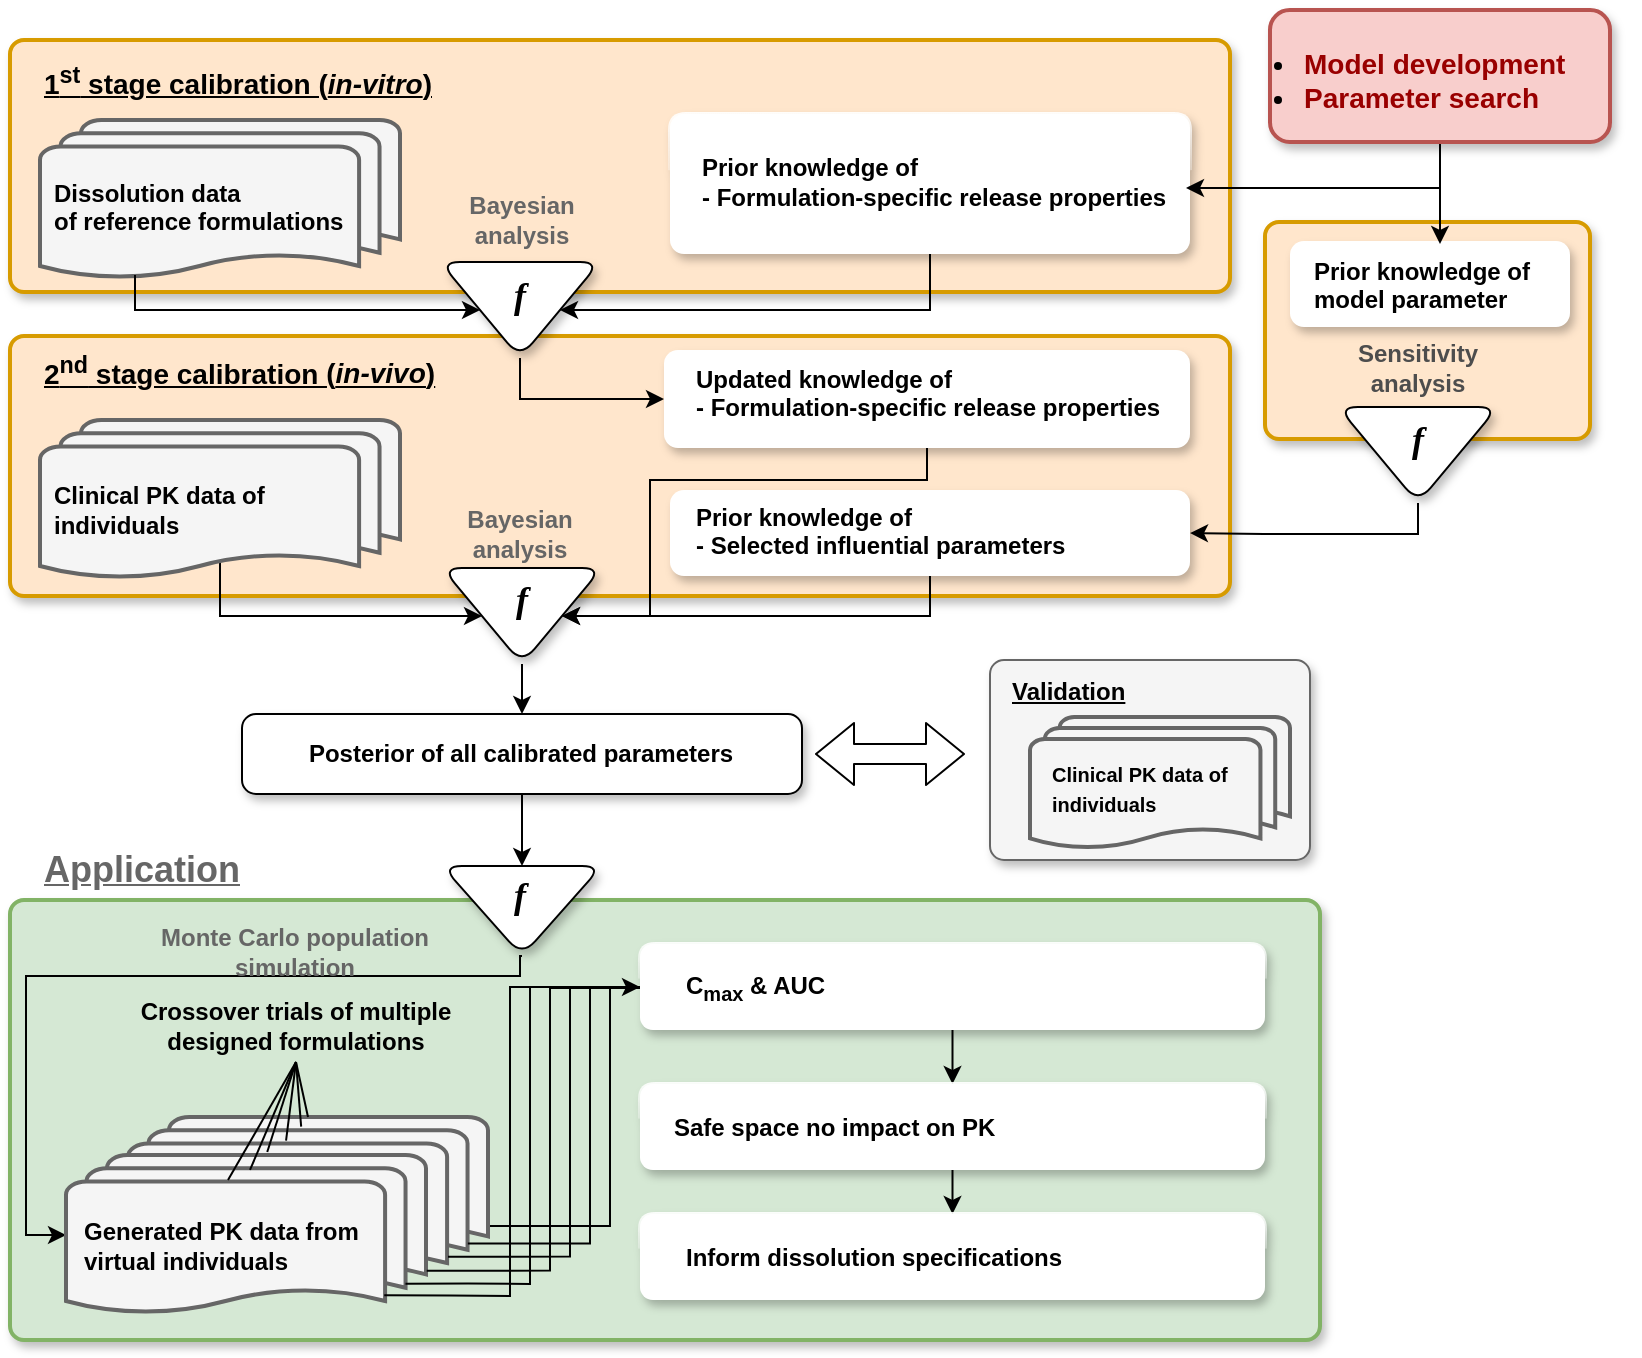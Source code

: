 <mxfile version="12.9.6" type="github">
  <diagram id="t7Irym4Ax3fzfUFPaMWq" name="Page-1">
    <mxGraphModel dx="1422" dy="779" grid="1" gridSize="10" guides="1" tooltips="1" connect="1" arrows="1" fold="1" page="1" pageScale="1" pageWidth="1100" pageHeight="850" math="0" shadow="0">
      <root>
        <mxCell id="0" />
        <mxCell id="1" parent="0" />
        <mxCell id="2Wf-NHqIdN6HAQU8RHkt-36" value="" style="rounded=1;whiteSpace=wrap;html=1;absoluteArcSize=1;arcSize=14;strokeWidth=2;shadow=1;align=left;fillColor=#d5e8d4;strokeColor=#82b366;" parent="1" vertex="1">
          <mxGeometry x="40" y="465" width="655" height="220" as="geometry" />
        </mxCell>
        <mxCell id="2Wf-NHqIdN6HAQU8RHkt-53" value="" style="edgeStyle=orthogonalEdgeStyle;rounded=0;orthogonalLoop=1;jettySize=auto;html=1;entryX=0;entryY=0.5;entryDx=0;entryDy=0;endArrow=none;endFill=0;exitX=1.002;exitY=0.681;exitDx=0;exitDy=0;exitPerimeter=0;" parent="1" source="2Wf-NHqIdN6HAQU8RHkt-41" target="2Wf-NHqIdN6HAQU8RHkt-42" edge="1">
          <mxGeometry relative="1" as="geometry">
            <mxPoint x="279.0" y="613.5" as="sourcePoint" />
            <mxPoint x="350.0" y="520.5" as="targetPoint" />
            <Array as="points">
              <mxPoint x="340" y="628" />
              <mxPoint x="340" y="509" />
              <mxPoint x="355" y="509" />
            </Array>
          </mxGeometry>
        </mxCell>
        <mxCell id="2Wf-NHqIdN6HAQU8RHkt-41" value="" style="strokeWidth=2;html=1;shape=mxgraph.flowchart.multi-document;whiteSpace=wrap;fillColor=#f5f5f5;strokeColor=#666666;fontColor=#333333;" parent="1" vertex="1">
          <mxGeometry x="99" y="573.5" width="180" height="80" as="geometry" />
        </mxCell>
        <mxCell id="2Wf-NHqIdN6HAQU8RHkt-21" value="" style="rounded=1;whiteSpace=wrap;html=1;absoluteArcSize=1;arcSize=14;strokeWidth=2;shadow=1;align=left;fillColor=#ffe6cc;strokeColor=#d79b00;" parent="1" vertex="1">
          <mxGeometry x="40" y="183" width="610" height="130" as="geometry" />
        </mxCell>
        <mxCell id="2Wf-NHqIdN6HAQU8RHkt-18" value="" style="rounded=1;whiteSpace=wrap;html=1;absoluteArcSize=1;arcSize=14;strokeWidth=2;shadow=1;align=left;fillColor=#ffe6cc;strokeColor=#d79b00;" parent="1" vertex="1">
          <mxGeometry x="40" y="35" width="610" height="126" as="geometry" />
        </mxCell>
        <mxCell id="gM90bsnOBTq26xYd50Tb-45" style="edgeStyle=orthogonalEdgeStyle;rounded=0;orthogonalLoop=1;jettySize=auto;html=1;exitX=0.5;exitY=1;exitDx=0;exitDy=0;entryX=0.5;entryY=0;entryDx=0;entryDy=0;" parent="1" source="2Wf-NHqIdN6HAQU8RHkt-15" target="gM90bsnOBTq26xYd50Tb-41" edge="1">
          <mxGeometry relative="1" as="geometry">
            <Array as="points">
              <mxPoint x="500" y="170" />
            </Array>
          </mxGeometry>
        </mxCell>
        <mxCell id="2Wf-NHqIdN6HAQU8RHkt-15" value="" style="rounded=1;whiteSpace=wrap;html=1;absoluteArcSize=1;arcSize=14;strokeWidth=2;align=left;shadow=1;glass=1;strokeColor=none;" parent="1" vertex="1">
          <mxGeometry x="370" y="72" width="260" height="70" as="geometry" />
        </mxCell>
        <mxCell id="2Wf-NHqIdN6HAQU8RHkt-13" value="" style="rounded=1;whiteSpace=wrap;html=1;absoluteArcSize=1;arcSize=14;strokeWidth=2;align=left;shadow=1;strokeColor=none;" parent="1" vertex="1">
          <mxGeometry x="367" y="190" width="263" height="49" as="geometry" />
        </mxCell>
        <mxCell id="gM90bsnOBTq26xYd50Tb-40" style="edgeStyle=orthogonalEdgeStyle;rounded=0;orthogonalLoop=1;jettySize=auto;html=1;exitX=0.5;exitY=0.88;exitDx=0;exitDy=0;exitPerimeter=0;" parent="1" source="2Wf-NHqIdN6HAQU8RHkt-7" target="2Wf-NHqIdN6HAQU8RHkt-16" edge="1">
          <mxGeometry relative="1" as="geometry">
            <Array as="points">
              <mxPoint x="145" y="323" />
            </Array>
          </mxGeometry>
        </mxCell>
        <mxCell id="2Wf-NHqIdN6HAQU8RHkt-7" value="" style="strokeWidth=2;html=1;shape=mxgraph.flowchart.multi-document;whiteSpace=wrap;fillColor=#f5f5f5;strokeColor=#666666;fontColor=#333333;" parent="1" vertex="1">
          <mxGeometry x="55" y="225" width="180" height="80" as="geometry" />
        </mxCell>
        <mxCell id="2Wf-NHqIdN6HAQU8RHkt-3" value="" style="strokeWidth=2;html=1;shape=mxgraph.flowchart.multi-document;whiteSpace=wrap;fillColor=#f5f5f5;strokeColor=#666666;fontColor=#333333;" parent="1" vertex="1">
          <mxGeometry x="55" y="75" width="180" height="80" as="geometry" />
        </mxCell>
        <mxCell id="2Wf-NHqIdN6HAQU8RHkt-5" value="&lt;b&gt;Clinical PK data of individuals&lt;/b&gt;" style="text;html=1;strokeColor=none;fillColor=none;align=left;verticalAlign=middle;whiteSpace=wrap;rounded=0;" parent="1" vertex="1">
          <mxGeometry x="60" y="255" width="130" height="30" as="geometry" />
        </mxCell>
        <mxCell id="gM90bsnOBTq26xYd50Tb-43" style="edgeStyle=orthogonalEdgeStyle;rounded=0;orthogonalLoop=1;jettySize=auto;html=1;exitX=0.25;exitY=1;exitDx=0;exitDy=0;entryX=0.5;entryY=1;entryDx=0;entryDy=0;" parent="1" source="2Wf-NHqIdN6HAQU8RHkt-6" target="gM90bsnOBTq26xYd50Tb-41" edge="1">
          <mxGeometry relative="1" as="geometry">
            <Array as="points">
              <mxPoint x="103" y="170" />
            </Array>
          </mxGeometry>
        </mxCell>
        <mxCell id="2Wf-NHqIdN6HAQU8RHkt-6" value="&lt;div&gt;&lt;b&gt;Dissolution data &lt;br&gt;&lt;/b&gt;&lt;/div&gt;&lt;div&gt;&lt;b&gt;of reference formulations&lt;/b&gt;&lt;/div&gt;" style="text;html=1;" parent="1" vertex="1">
          <mxGeometry x="60" y="97.5" width="170" height="55" as="geometry" />
        </mxCell>
        <mxCell id="gM90bsnOBTq26xYd50Tb-36" style="edgeStyle=orthogonalEdgeStyle;rounded=0;orthogonalLoop=1;jettySize=auto;html=1;exitX=0.5;exitY=1;exitDx=0;exitDy=0;entryX=0.5;entryY=0;entryDx=0;entryDy=0;" parent="1" source="2Wf-NHqIdN6HAQU8RHkt-13" target="2Wf-NHqIdN6HAQU8RHkt-16" edge="1">
          <mxGeometry relative="1" as="geometry">
            <Array as="points">
              <mxPoint x="499" y="255" />
              <mxPoint x="360" y="255" />
              <mxPoint x="360" y="323" />
            </Array>
          </mxGeometry>
        </mxCell>
        <mxCell id="2Wf-NHqIdN6HAQU8RHkt-12" value="&lt;div&gt;&lt;b&gt;Updated knowledge of&lt;/b&gt;&lt;b&gt; &lt;br&gt;&lt;/b&gt;&lt;/div&gt;&lt;div&gt;&lt;b&gt;- Formulation-specific release properties&lt;/b&gt;&lt;/div&gt;&lt;div&gt;&lt;b&gt;&lt;br&gt;&lt;/b&gt;&lt;/div&gt;" style="text;html=1;rounded=1;glass=1;" parent="1" vertex="1">
          <mxGeometry x="381" y="191" width="253" height="46" as="geometry" />
        </mxCell>
        <mxCell id="gM90bsnOBTq26xYd50Tb-55" style="edgeStyle=orthogonalEdgeStyle;rounded=0;orthogonalLoop=1;jettySize=auto;html=1;exitX=1;exitY=0.5;exitDx=0;exitDy=0;entryX=0.5;entryY=0;entryDx=0;entryDy=0;" parent="1" source="2Wf-NHqIdN6HAQU8RHkt-16" target="2Wf-NHqIdN6HAQU8RHkt-29" edge="1">
          <mxGeometry relative="1" as="geometry" />
        </mxCell>
        <mxCell id="2Wf-NHqIdN6HAQU8RHkt-16" value="" style="triangle;whiteSpace=wrap;html=1;rotation=90;rounded=1;shadow=1;" parent="1" vertex="1">
          <mxGeometry x="272" y="283" width="48" height="80" as="geometry" />
        </mxCell>
        <mxCell id="2Wf-NHqIdN6HAQU8RHkt-19" value="&lt;div style=&quot;font-size: 14px&quot; align=&quot;left&quot;&gt;&lt;font style=&quot;font-size: 14px&quot;&gt;&lt;u&gt;&lt;b&gt;1&lt;sup&gt;st&lt;/sup&gt; stage calibration (&lt;i&gt;in-vitro&lt;/i&gt;)&lt;br&gt;&lt;/b&gt;&lt;/u&gt;&lt;/font&gt;&lt;/div&gt;" style="text;html=1;strokeColor=none;fillColor=none;align=left;verticalAlign=middle;whiteSpace=wrap;rounded=0;shadow=1;" parent="1" vertex="1">
          <mxGeometry x="55" y="45" width="245" height="20" as="geometry" />
        </mxCell>
        <mxCell id="2Wf-NHqIdN6HAQU8RHkt-20" value="&lt;div style=&quot;font-size: 14px&quot; align=&quot;left&quot;&gt;&lt;b&gt;&lt;font style=&quot;font-size: 14px&quot;&gt;&lt;u&gt;2&lt;sup&gt;nd&lt;/sup&gt; stage calibration &lt;/u&gt;&lt;/font&gt;&lt;font style=&quot;font-size: 14px&quot;&gt;&lt;u&gt;&lt;font style=&quot;font-size: 14px&quot;&gt;&lt;u&gt;(&lt;i&gt;in-vivo&lt;/i&gt;)&lt;/u&gt;&lt;/font&gt;&lt;/u&gt;&lt;/font&gt;&lt;/b&gt;&lt;/div&gt;" style="text;html=1;strokeColor=none;fillColor=none;align=left;verticalAlign=middle;whiteSpace=wrap;rounded=0;shadow=1;" parent="1" vertex="1">
          <mxGeometry x="55" y="190" width="225" height="20" as="geometry" />
        </mxCell>
        <mxCell id="2Wf-NHqIdN6HAQU8RHkt-24" value="&lt;b&gt;&lt;font face=&quot;Times New Roman&quot;&gt;&lt;i&gt;&lt;font style=&quot;font-size: 18px&quot;&gt;f&lt;/font&gt;&lt;/i&gt;&lt;/font&gt;&lt;/b&gt;" style="text;html=1;strokeColor=none;fillColor=none;align=center;verticalAlign=middle;whiteSpace=wrap;rounded=0;shadow=1;" parent="1" vertex="1">
          <mxGeometry x="276" y="305" width="40" height="20" as="geometry" />
        </mxCell>
        <mxCell id="gM90bsnOBTq26xYd50Tb-56" style="edgeStyle=orthogonalEdgeStyle;rounded=0;orthogonalLoop=1;jettySize=auto;html=1;exitX=0.5;exitY=1;exitDx=0;exitDy=0;entryX=0;entryY=0.5;entryDx=0;entryDy=0;" parent="1" source="2Wf-NHqIdN6HAQU8RHkt-29" target="2Wf-NHqIdN6HAQU8RHkt-31" edge="1">
          <mxGeometry relative="1" as="geometry" />
        </mxCell>
        <mxCell id="2Wf-NHqIdN6HAQU8RHkt-29" value="" style="rounded=1;whiteSpace=wrap;html=1;absoluteArcSize=1;arcSize=14;strokeWidth=1;align=left;shadow=1;strokeColor=#000000;glass=0;" parent="1" vertex="1">
          <mxGeometry x="156" y="372" width="280" height="40" as="geometry" />
        </mxCell>
        <mxCell id="gM90bsnOBTq26xYd50Tb-30" style="edgeStyle=orthogonalEdgeStyle;rounded=0;orthogonalLoop=1;jettySize=auto;html=1;exitX=1;exitY=0.5;exitDx=0;exitDy=0;entryX=0;entryY=0.5;entryDx=0;entryDy=0;entryPerimeter=0;" parent="1" source="2Wf-NHqIdN6HAQU8RHkt-31" target="2Wf-NHqIdN6HAQU8RHkt-38" edge="1">
          <mxGeometry relative="1" as="geometry">
            <mxPoint x="295" y="466" as="sourcePoint" />
            <Array as="points">
              <mxPoint x="295" y="503" />
              <mxPoint x="48" y="503" />
              <mxPoint x="48" y="633" />
            </Array>
          </mxGeometry>
        </mxCell>
        <mxCell id="2Wf-NHqIdN6HAQU8RHkt-31" value="" style="triangle;whiteSpace=wrap;html=1;rotation=90;rounded=1;shadow=1;" parent="1" vertex="1">
          <mxGeometry x="273.5" y="430.5" width="45" height="80" as="geometry" />
        </mxCell>
        <mxCell id="2Wf-NHqIdN6HAQU8RHkt-32" value="&lt;b&gt;&lt;font face=&quot;Times New Roman&quot;&gt;&lt;i&gt;&lt;font style=&quot;font-size: 18px&quot;&gt;f&lt;/font&gt;&lt;/i&gt;&lt;/font&gt;&lt;/b&gt;" style="text;html=1;strokeColor=none;fillColor=none;align=center;verticalAlign=middle;whiteSpace=wrap;rounded=0;shadow=1;" parent="1" vertex="1">
          <mxGeometry x="275" y="453" width="40" height="20" as="geometry" />
        </mxCell>
        <mxCell id="2Wf-NHqIdN6HAQU8RHkt-33" value="&lt;font color=&quot;#666666&quot;&gt;&lt;b&gt;Bayesian analysis&lt;/b&gt;&lt;/font&gt;" style="text;html=1;strokeColor=none;fillColor=none;align=center;verticalAlign=middle;whiteSpace=wrap;rounded=0;shadow=1;" parent="1" vertex="1">
          <mxGeometry x="276" y="115" width="40" height="20" as="geometry" />
        </mxCell>
        <mxCell id="2Wf-NHqIdN6HAQU8RHkt-34" value="&lt;font color=&quot;#666666&quot;&gt;&lt;b&gt;Bayesian analysis&lt;/b&gt;&lt;/font&gt;" style="text;html=1;strokeColor=none;fillColor=none;align=center;verticalAlign=middle;whiteSpace=wrap;rounded=0;shadow=1;" parent="1" vertex="1">
          <mxGeometry x="275.12" y="271.5" width="40" height="20" as="geometry" />
        </mxCell>
        <mxCell id="2Wf-NHqIdN6HAQU8RHkt-35" value="&lt;div&gt;&lt;font color=&quot;#666666&quot;&gt;&lt;b&gt;Monte Carlo population simulation&lt;br&gt;&lt;/b&gt;&lt;/font&gt;&lt;/div&gt;" style="text;html=1;strokeColor=none;fillColor=none;align=center;verticalAlign=middle;whiteSpace=wrap;rounded=0;shadow=1;" parent="1" vertex="1">
          <mxGeometry x="85" y="478" width="195" height="25" as="geometry" />
        </mxCell>
        <mxCell id="2Wf-NHqIdN6HAQU8RHkt-37" value="&lt;font style=&quot;font-size: 18px&quot; color=&quot;#666666&quot;&gt;&lt;u&gt;&lt;b&gt;Application&lt;/b&gt;&lt;/u&gt;&lt;/font&gt;" style="text;html=1;strokeColor=none;fillColor=none;align=left;verticalAlign=middle;whiteSpace=wrap;rounded=0;shadow=1;" parent="1" vertex="1">
          <mxGeometry x="55" y="440" width="100" height="20" as="geometry" />
        </mxCell>
        <mxCell id="2Wf-NHqIdN6HAQU8RHkt-38" value="" style="strokeWidth=2;html=1;shape=mxgraph.flowchart.multi-document;whiteSpace=wrap;fillColor=#f5f5f5;strokeColor=#666666;fontColor=#333333;shadow=0;" parent="1" vertex="1">
          <mxGeometry x="68" y="592.5" width="180" height="80" as="geometry" />
        </mxCell>
        <mxCell id="2Wf-NHqIdN6HAQU8RHkt-39" value="&lt;b&gt;Generated PK data from virtual individuals&lt;/b&gt;" style="text;html=1;strokeColor=none;fillColor=none;align=left;verticalAlign=middle;whiteSpace=wrap;rounded=0;" parent="1" vertex="1">
          <mxGeometry x="75" y="622.5" width="140" height="30" as="geometry" />
        </mxCell>
        <mxCell id="2Wf-NHqIdN6HAQU8RHkt-40" value="&lt;b&gt;Crossover trials of multiple designed formulations&lt;/b&gt;" style="text;html=1;strokeColor=none;fillColor=none;align=center;verticalAlign=middle;whiteSpace=wrap;rounded=0;shadow=1;" parent="1" vertex="1">
          <mxGeometry x="103" y="510" width="160" height="36" as="geometry" />
        </mxCell>
        <mxCell id="2Wf-NHqIdN6HAQU8RHkt-52" value="" style="endArrow=none;html=1;entryX=0.5;entryY=0;entryDx=0;entryDy=0;entryPerimeter=0;exitX=0.5;exitY=1;exitDx=0;exitDy=0;endFill=0;" parent="1" source="2Wf-NHqIdN6HAQU8RHkt-40" target="2Wf-NHqIdN6HAQU8RHkt-41" edge="1">
          <mxGeometry width="50" height="50" relative="1" as="geometry">
            <mxPoint x="185" y="532" as="sourcePoint" />
            <mxPoint x="235" y="482" as="targetPoint" />
          </mxGeometry>
        </mxCell>
        <mxCell id="2Wf-NHqIdN6HAQU8RHkt-56" value="&lt;div&gt;&lt;b&gt;&lt;br&gt;&lt;/b&gt;&lt;/div&gt;&lt;div&gt;&lt;b&gt;Prior knowledge of &lt;br&gt;&lt;/b&gt;&lt;/div&gt;&lt;div&gt;&lt;b&gt;- Formulation-specific release properties&lt;br&gt;&lt;/b&gt;&lt;/div&gt;" style="text;html=1;strokeColor=none;fillColor=none;spacing=5;spacingTop=-20;whiteSpace=wrap;overflow=hidden;rounded=0;shadow=1;align=left;" parent="1" vertex="1">
          <mxGeometry x="381" y="88" width="247" height="42" as="geometry" />
        </mxCell>
        <mxCell id="2Wf-NHqIdN6HAQU8RHkt-57" value="&lt;div&gt;&lt;b&gt;&lt;br&gt;&lt;/b&gt;&lt;/div&gt;&lt;div&gt;&lt;b&gt;Posterior of all calibrated parameters&lt;br&gt;&lt;/b&gt;&lt;/div&gt;" style="text;html=1;strokeColor=none;fillColor=none;spacing=5;spacingTop=-20;whiteSpace=wrap;overflow=hidden;rounded=0;shadow=1;align=center;" parent="1" vertex="1">
          <mxGeometry x="181.38" y="381" width="229.25" height="27" as="geometry" />
        </mxCell>
        <mxCell id="GwaAnzs3gER_81I0V8Wh-2" value="" style="endArrow=none;html=1;exitX=0.5;exitY=1;exitDx=0;exitDy=0;endFill=0;" parent="1" source="2Wf-NHqIdN6HAQU8RHkt-40" edge="1">
          <mxGeometry width="50" height="50" relative="1" as="geometry">
            <mxPoint x="170" y="542" as="sourcePoint" />
            <mxPoint x="149" y="605" as="targetPoint" />
          </mxGeometry>
        </mxCell>
        <mxCell id="GwaAnzs3gER_81I0V8Wh-3" value="" style="endArrow=none;html=1;entryX=0.481;entryY=0.06;entryDx=0;entryDy=0;entryPerimeter=0;exitX=0.5;exitY=1;exitDx=0;exitDy=0;endFill=0;" parent="1" source="2Wf-NHqIdN6HAQU8RHkt-40" target="2Wf-NHqIdN6HAQU8RHkt-41" edge="1">
          <mxGeometry width="50" height="50" relative="1" as="geometry">
            <mxPoint x="188.71" y="535" as="sourcePoint" />
            <mxPoint x="188.71" y="572.5" as="targetPoint" />
          </mxGeometry>
        </mxCell>
        <mxCell id="GwaAnzs3gER_81I0V8Wh-4" value="" style="endArrow=none;html=1;entryX=0.439;entryY=0.148;entryDx=0;entryDy=0;entryPerimeter=0;exitX=0.5;exitY=1;exitDx=0;exitDy=0;endFill=0;" parent="1" source="2Wf-NHqIdN6HAQU8RHkt-40" target="2Wf-NHqIdN6HAQU8RHkt-41" edge="1">
          <mxGeometry width="50" height="50" relative="1" as="geometry">
            <mxPoint x="190.0" y="536" as="sourcePoint" />
            <mxPoint x="183.81" y="580.26" as="targetPoint" />
          </mxGeometry>
        </mxCell>
        <mxCell id="GwaAnzs3gER_81I0V8Wh-5" value="" style="endArrow=none;html=1;entryX=0.559;entryY=-0.019;entryDx=0;entryDy=0;entryPerimeter=0;exitX=0.5;exitY=1;exitDx=0;exitDy=0;endFill=0;" parent="1" source="2Wf-NHqIdN6HAQU8RHkt-40" target="2Wf-NHqIdN6HAQU8RHkt-38" edge="1">
          <mxGeometry width="50" height="50" relative="1" as="geometry">
            <mxPoint x="199" y="546" as="sourcePoint" />
            <mxPoint x="188.02" y="595.34" as="targetPoint" />
          </mxGeometry>
        </mxCell>
        <mxCell id="GwaAnzs3gER_81I0V8Wh-6" value="" style="endArrow=none;html=1;entryX=0.559;entryY=-0.019;entryDx=0;entryDy=0;entryPerimeter=0;endFill=0;exitX=0.5;exitY=1;exitDx=0;exitDy=0;" parent="1" source="2Wf-NHqIdN6HAQU8RHkt-40" edge="1">
          <mxGeometry width="50" height="50" relative="1" as="geometry">
            <mxPoint x="190" y="545" as="sourcePoint" />
            <mxPoint x="160" y="599.98" as="targetPoint" />
          </mxGeometry>
        </mxCell>
        <mxCell id="GwaAnzs3gER_81I0V8Wh-7" value="" style="edgeStyle=orthogonalEdgeStyle;rounded=0;orthogonalLoop=1;jettySize=auto;html=1;entryX=0;entryY=0.5;entryDx=0;entryDy=0;exitX=0.944;exitY=0.79;exitDx=0;exitDy=0;exitPerimeter=0;endArrow=none;endFill=0;" parent="1" source="2Wf-NHqIdN6HAQU8RHkt-41" target="2Wf-NHqIdN6HAQU8RHkt-42" edge="1">
          <mxGeometry relative="1" as="geometry">
            <mxPoint x="271.08" y="623.66" as="sourcePoint" />
            <mxPoint x="350.0" y="520.5" as="targetPoint" />
            <Array as="points">
              <mxPoint x="330" y="637" />
              <mxPoint x="330" y="509" />
              <mxPoint x="355" y="509" />
            </Array>
          </mxGeometry>
        </mxCell>
        <mxCell id="GwaAnzs3gER_81I0V8Wh-8" value="" style="edgeStyle=orthogonalEdgeStyle;rounded=0;orthogonalLoop=1;jettySize=auto;html=1;entryX=0;entryY=0.5;entryDx=0;entryDy=0;exitX=0.889;exitY=0.873;exitDx=0;exitDy=0;exitPerimeter=0;endArrow=none;endFill=0;" parent="1" source="2Wf-NHqIdN6HAQU8RHkt-41" target="2Wf-NHqIdN6HAQU8RHkt-42" edge="1">
          <mxGeometry relative="1" as="geometry">
            <mxPoint x="258.08" y="632.66" as="sourcePoint" />
            <mxPoint x="350.0" y="519.5" as="targetPoint" />
            <Array as="points">
              <mxPoint x="320" y="643" />
              <mxPoint x="320" y="509" />
              <mxPoint x="355" y="509" />
            </Array>
          </mxGeometry>
        </mxCell>
        <mxCell id="GwaAnzs3gER_81I0V8Wh-9" value="" style="edgeStyle=orthogonalEdgeStyle;rounded=0;orthogonalLoop=1;jettySize=auto;html=1;entryX=0;entryY=0.5;entryDx=0;entryDy=0;exitX=1.002;exitY=0.723;exitDx=0;exitDy=0;exitPerimeter=0;endArrow=none;endFill=0;" parent="1" source="2Wf-NHqIdN6HAQU8RHkt-38" target="2Wf-NHqIdN6HAQU8RHkt-42" edge="1">
          <mxGeometry relative="1" as="geometry">
            <mxPoint x="259.08" y="632.66" as="sourcePoint" />
            <mxPoint x="351.0" y="519.5" as="targetPoint" />
            <Array as="points">
              <mxPoint x="310" y="650" />
              <mxPoint x="310" y="509" />
              <mxPoint x="355" y="509" />
            </Array>
          </mxGeometry>
        </mxCell>
        <mxCell id="GwaAnzs3gER_81I0V8Wh-10" value="" style="edgeStyle=orthogonalEdgeStyle;rounded=0;orthogonalLoop=1;jettySize=auto;html=1;entryX=0;entryY=0.5;entryDx=0;entryDy=0;exitX=0.943;exitY=0.804;exitDx=0;exitDy=0;exitPerimeter=0;endArrow=classic;endFill=1;startArrow=none;startFill=0;" parent="1" source="2Wf-NHqIdN6HAQU8RHkt-38" target="2Wf-NHqIdN6HAQU8RHkt-42" edge="1">
          <mxGeometry relative="1" as="geometry">
            <mxPoint x="258.54" y="649.3" as="sourcePoint" />
            <mxPoint x="361" y="529.5" as="targetPoint" />
            <Array as="points">
              <mxPoint x="269" y="657" />
              <mxPoint x="300" y="657" />
              <mxPoint x="300" y="510" />
            </Array>
          </mxGeometry>
        </mxCell>
        <mxCell id="GwaAnzs3gER_81I0V8Wh-11" value="" style="edgeStyle=orthogonalEdgeStyle;rounded=0;orthogonalLoop=1;jettySize=auto;html=1;entryX=0;entryY=0.5;entryDx=0;entryDy=0;endArrow=none;endFill=0;exitX=0.884;exitY=0.877;exitDx=0;exitDy=0;exitPerimeter=0;" parent="1" source="2Wf-NHqIdN6HAQU8RHkt-38" edge="1">
          <mxGeometry relative="1" as="geometry">
            <mxPoint x="227.96" y="662.12" as="sourcePoint" />
            <mxPoint x="355" y="508.5" as="targetPoint" />
            <Array as="points">
              <mxPoint x="260" y="663" />
              <mxPoint x="290" y="663" />
              <mxPoint x="290" y="508" />
            </Array>
          </mxGeometry>
        </mxCell>
        <mxCell id="2Wf-NHqIdN6HAQU8RHkt-58" style="edgeStyle=orthogonalEdgeStyle;rounded=0;orthogonalLoop=1;jettySize=auto;html=1;exitX=0.5;exitY=1;exitDx=0;exitDy=0;entryX=0.5;entryY=0;entryDx=0;entryDy=0;" parent="1" source="2Wf-NHqIdN6HAQU8RHkt-42" target="2Wf-NHqIdN6HAQU8RHkt-46" edge="1">
          <mxGeometry relative="1" as="geometry" />
        </mxCell>
        <mxCell id="2Wf-NHqIdN6HAQU8RHkt-42" value="" style="rounded=1;whiteSpace=wrap;html=1;shadow=1;align=left;strokeColor=none;glass=1;" parent="1" vertex="1">
          <mxGeometry x="355" y="487" width="312.5" height="43" as="geometry" />
        </mxCell>
        <mxCell id="2Wf-NHqIdN6HAQU8RHkt-44" value="&lt;font size=&quot;1&quot;&gt;&lt;b style=&quot;font-size: 12px&quot;&gt;C&lt;sub&gt;max&lt;/sub&gt; &amp;amp; AUC&lt;/b&gt;&lt;/font&gt;" style="text;html=1;strokeColor=none;fillColor=none;align=left;verticalAlign=middle;whiteSpace=wrap;rounded=0;shadow=1;" parent="1" vertex="1">
          <mxGeometry x="375.5" y="498.5" width="220" height="20" as="geometry" />
        </mxCell>
        <mxCell id="2Wf-NHqIdN6HAQU8RHkt-55" style="edgeStyle=orthogonalEdgeStyle;rounded=0;orthogonalLoop=1;jettySize=auto;html=1;exitX=0.5;exitY=1;exitDx=0;exitDy=0;entryX=0.5;entryY=0;entryDx=0;entryDy=0;" parent="1" source="2Wf-NHqIdN6HAQU8RHkt-46" target="2Wf-NHqIdN6HAQU8RHkt-50" edge="1">
          <mxGeometry relative="1" as="geometry" />
        </mxCell>
        <mxCell id="2Wf-NHqIdN6HAQU8RHkt-46" value="" style="rounded=1;whiteSpace=wrap;html=1;shadow=1;align=left;strokeColor=none;glass=1;" parent="1" vertex="1">
          <mxGeometry x="355" y="557" width="312.5" height="43" as="geometry" />
        </mxCell>
        <mxCell id="2Wf-NHqIdN6HAQU8RHkt-47" value="&lt;div&gt;&lt;b&gt;Safe space no impact on PK&lt;/b&gt;&lt;br&gt;&lt;/div&gt;" style="text;html=1;strokeColor=none;fillColor=none;align=left;verticalAlign=middle;whiteSpace=wrap;rounded=0;shadow=1;" parent="1" vertex="1">
          <mxGeometry x="370" y="568.5" width="220" height="20" as="geometry" />
        </mxCell>
        <mxCell id="2Wf-NHqIdN6HAQU8RHkt-50" value="" style="rounded=1;whiteSpace=wrap;html=1;shadow=1;align=left;strokeColor=none;glass=1;" parent="1" vertex="1">
          <mxGeometry x="355" y="622" width="312.5" height="43" as="geometry" />
        </mxCell>
        <mxCell id="2Wf-NHqIdN6HAQU8RHkt-51" value="&lt;b&gt;Inform dissolution specifications&lt;/b&gt;" style="text;html=1;strokeColor=none;fillColor=none;align=left;verticalAlign=middle;whiteSpace=wrap;rounded=0;shadow=1;" parent="1" vertex="1">
          <mxGeometry x="375.5" y="633.5" width="280" height="20" as="geometry" />
        </mxCell>
        <mxCell id="gM90bsnOBTq26xYd50Tb-3" value="" style="rounded=1;whiteSpace=wrap;html=1;absoluteArcSize=1;arcSize=14;strokeWidth=2;align=left;shadow=1;strokeColor=none;" parent="1" vertex="1">
          <mxGeometry x="370" y="260" width="260" height="43" as="geometry" />
        </mxCell>
        <mxCell id="gM90bsnOBTq26xYd50Tb-49" style="edgeStyle=orthogonalEdgeStyle;rounded=0;orthogonalLoop=1;jettySize=auto;html=1;exitX=1;exitY=0.5;exitDx=0;exitDy=0;entryX=0;entryY=0.5;entryDx=0;entryDy=0;" parent="1" source="gM90bsnOBTq26xYd50Tb-41" target="2Wf-NHqIdN6HAQU8RHkt-13" edge="1">
          <mxGeometry relative="1" as="geometry" />
        </mxCell>
        <mxCell id="gM90bsnOBTq26xYd50Tb-41" value="" style="triangle;whiteSpace=wrap;html=1;rotation=90;rounded=1;shadow=1;" parent="1" vertex="1">
          <mxGeometry x="271" y="130" width="48" height="80" as="geometry" />
        </mxCell>
        <mxCell id="2Wf-NHqIdN6HAQU8RHkt-23" value="&lt;b&gt;&lt;font face=&quot;Times New Roman&quot;&gt;&lt;i&gt;&lt;font style=&quot;font-size: 18px&quot;&gt;f&lt;/font&gt;&lt;/i&gt;&lt;/font&gt;&lt;/b&gt;" style="text;html=1;strokeColor=none;fillColor=none;align=center;verticalAlign=middle;whiteSpace=wrap;rounded=0;shadow=1;" parent="1" vertex="1">
          <mxGeometry x="275" y="152.5" width="40" height="20" as="geometry" />
        </mxCell>
        <mxCell id="0zONWeiAUsk6a4Qfq9Ch-2" value="" style="shape=flexArrow;endArrow=classic;startArrow=classic;html=1;" parent="1" edge="1">
          <mxGeometry width="50" height="50" relative="1" as="geometry">
            <mxPoint x="442.5" y="392" as="sourcePoint" />
            <mxPoint x="517.5" y="392" as="targetPoint" />
          </mxGeometry>
        </mxCell>
        <mxCell id="0zONWeiAUsk6a4Qfq9Ch-3" value="" style="rounded=1;whiteSpace=wrap;html=1;absoluteArcSize=1;arcSize=14;strokeWidth=1;align=left;shadow=1;strokeColor=#666666;glass=0;fillColor=#f5f5f5;fontColor=#333333;" parent="1" vertex="1">
          <mxGeometry x="530" y="345" width="160" height="100" as="geometry" />
        </mxCell>
        <mxCell id="0zONWeiAUsk6a4Qfq9Ch-4" value="&lt;u&gt;&lt;b&gt;Validation&lt;/b&gt;&lt;/u&gt;" style="text;html=1;" parent="1" vertex="1">
          <mxGeometry x="539" y="346.5" width="101" height="30" as="geometry" />
        </mxCell>
        <mxCell id="0zONWeiAUsk6a4Qfq9Ch-5" value="" style="strokeWidth=2;html=1;shape=mxgraph.flowchart.multi-document;whiteSpace=wrap;fillColor=#f5f5f5;strokeColor=#666666;fontColor=#333333;" parent="1" vertex="1">
          <mxGeometry x="550" y="373.5" width="130" height="66.5" as="geometry" />
        </mxCell>
        <mxCell id="0zONWeiAUsk6a4Qfq9Ch-6" value="&lt;font style=&quot;font-size: 10px&quot;&gt;&lt;b&gt;Clinical PK data of individuals&lt;/b&gt;&lt;/font&gt;" style="text;html=1;strokeColor=none;fillColor=none;align=left;verticalAlign=middle;whiteSpace=wrap;rounded=0;" parent="1" vertex="1">
          <mxGeometry x="559" y="394" width="95" height="30" as="geometry" />
        </mxCell>
        <mxCell id="0zONWeiAUsk6a4Qfq9Ch-7" value="" style="rounded=1;whiteSpace=wrap;html=1;absoluteArcSize=1;arcSize=14;strokeWidth=2;shadow=1;align=left;fillColor=#ffe6cc;strokeColor=#d79b00;" parent="1" vertex="1">
          <mxGeometry x="667.5" y="126" width="162.5" height="108.5" as="geometry" />
        </mxCell>
        <mxCell id="0zONWeiAUsk6a4Qfq9Ch-13" style="edgeStyle=orthogonalEdgeStyle;rounded=0;orthogonalLoop=1;jettySize=auto;html=1;exitX=1;exitY=0.5;exitDx=0;exitDy=0;entryX=1;entryY=0.5;entryDx=0;entryDy=0;" parent="1" source="0zONWeiAUsk6a4Qfq9Ch-9" target="gM90bsnOBTq26xYd50Tb-3" edge="1">
          <mxGeometry relative="1" as="geometry">
            <Array as="points">
              <mxPoint x="744" y="282" />
              <mxPoint x="667" y="282" />
            </Array>
          </mxGeometry>
        </mxCell>
        <mxCell id="0zONWeiAUsk6a4Qfq9Ch-9" value="" style="triangle;whiteSpace=wrap;html=1;rotation=90;rounded=1;shadow=1;" parent="1" vertex="1">
          <mxGeometry x="720" y="202.5" width="48" height="80" as="geometry" />
        </mxCell>
        <mxCell id="0zONWeiAUsk6a4Qfq9Ch-10" value="&lt;b&gt;&lt;font face=&quot;Times New Roman&quot;&gt;&lt;i&gt;&lt;font style=&quot;font-size: 18px&quot;&gt;f&lt;/font&gt;&lt;/i&gt;&lt;/font&gt;&lt;/b&gt;" style="text;html=1;strokeColor=none;fillColor=none;align=center;verticalAlign=middle;whiteSpace=wrap;rounded=0;shadow=1;" parent="1" vertex="1">
          <mxGeometry x="724" y="224.5" width="40" height="20" as="geometry" />
        </mxCell>
        <mxCell id="0zONWeiAUsk6a4Qfq9Ch-11" value="" style="rounded=1;whiteSpace=wrap;html=1;absoluteArcSize=1;arcSize=14;strokeWidth=2;align=left;shadow=1;strokeColor=none;" parent="1" vertex="1">
          <mxGeometry x="680" y="135.5" width="140" height="43" as="geometry" />
        </mxCell>
        <mxCell id="gM90bsnOBTq26xYd50Tb-4" value="&lt;div&gt;&lt;b&gt;Prior knowledge of&lt;/b&gt;&lt;/div&gt;&lt;div&gt;&lt;b&gt;model parameter&lt;br&gt;&lt;/b&gt;&lt;/div&gt;" style="text;html=1;" parent="1" vertex="1">
          <mxGeometry x="690" y="137" width="130" height="42" as="geometry" />
        </mxCell>
        <mxCell id="0zONWeiAUsk6a4Qfq9Ch-14" style="edgeStyle=orthogonalEdgeStyle;rounded=0;orthogonalLoop=1;jettySize=auto;html=1;exitX=0.5;exitY=1;exitDx=0;exitDy=0;entryX=0.5;entryY=0;entryDx=0;entryDy=0;" parent="1" source="gM90bsnOBTq26xYd50Tb-3" target="2Wf-NHqIdN6HAQU8RHkt-16" edge="1">
          <mxGeometry relative="1" as="geometry">
            <Array as="points">
              <mxPoint x="500" y="323" />
            </Array>
          </mxGeometry>
        </mxCell>
        <mxCell id="0zONWeiAUsk6a4Qfq9Ch-12" value="&lt;div&gt;&lt;div&gt;&lt;b&gt;Prior knowledge of&lt;/b&gt;&lt;/div&gt;&lt;/div&gt;&lt;div&gt;&lt;b&gt;- Selected influential parameters&lt;/b&gt;&lt;/div&gt;" style="text;html=1;" parent="1" vertex="1">
          <mxGeometry x="381" y="260" width="209" height="42" as="geometry" />
        </mxCell>
        <mxCell id="0zONWeiAUsk6a4Qfq9Ch-15" value="&lt;font color=&quot;#4D4D4D&quot;&gt;&lt;b&gt;Sensitivity analysis&lt;/b&gt;&lt;/font&gt;" style="text;html=1;strokeColor=none;fillColor=none;align=center;verticalAlign=middle;whiteSpace=wrap;rounded=0;shadow=1;" parent="1" vertex="1">
          <mxGeometry x="724" y="189" width="40" height="20" as="geometry" />
        </mxCell>
        <mxCell id="0zONWeiAUsk6a4Qfq9Ch-19" style="edgeStyle=orthogonalEdgeStyle;rounded=0;orthogonalLoop=1;jettySize=auto;html=1;exitX=0.5;exitY=1;exitDx=0;exitDy=0;entryX=1;entryY=0.5;entryDx=0;entryDy=0;" parent="1" source="0zONWeiAUsk6a4Qfq9Ch-16" target="2Wf-NHqIdN6HAQU8RHkt-56" edge="1">
          <mxGeometry relative="1" as="geometry" />
        </mxCell>
        <mxCell id="0zONWeiAUsk6a4Qfq9Ch-20" style="edgeStyle=orthogonalEdgeStyle;rounded=0;orthogonalLoop=1;jettySize=auto;html=1;exitX=0.5;exitY=1;exitDx=0;exitDy=0;" parent="1" source="0zONWeiAUsk6a4Qfq9Ch-16" target="gM90bsnOBTq26xYd50Tb-4" edge="1">
          <mxGeometry relative="1" as="geometry" />
        </mxCell>
        <mxCell id="0zONWeiAUsk6a4Qfq9Ch-16" value="" style="shape=rect;rounded=1;html=1;whiteSpace=wrap;align=left;strokeColor=#b85450;strokeWidth=2;fillColor=#f8cecc;shadow=1;" parent="1" vertex="1">
          <mxGeometry x="670" y="20" width="170" height="66" as="geometry" />
        </mxCell>
        <mxCell id="0zONWeiAUsk6a4Qfq9Ch-17" value="&lt;ul style=&quot;font-size: 14px&quot;&gt;&lt;li&gt;&lt;font style=&quot;font-size: 14px&quot; face=&quot;Helvetica&quot; color=&quot;#990000&quot;&gt;&lt;b&gt;Model development&lt;/b&gt;&lt;/font&gt;&lt;/li&gt;&lt;li&gt;&lt;font style=&quot;font-size: 14px&quot; face=&quot;Helvetica&quot; color=&quot;#990000&quot;&gt;&lt;b&gt;Parameter search&lt;/b&gt;&lt;/font&gt;&lt;/li&gt;&lt;/ul&gt;" style="text;html=1;strokeColor=none;fillColor=none;align=left;verticalAlign=middle;whiteSpace=wrap;rounded=0;" parent="1" vertex="1">
          <mxGeometry x="645" y="45" width="210" height="20" as="geometry" />
        </mxCell>
      </root>
    </mxGraphModel>
  </diagram>
</mxfile>
